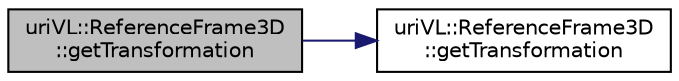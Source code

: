 digraph "uriVL::ReferenceFrame3D::getTransformation"
{
  edge [fontname="Helvetica",fontsize="10",labelfontname="Helvetica",labelfontsize="10"];
  node [fontname="Helvetica",fontsize="10",shape=record];
  rankdir="LR";
  Node1 [label="uriVL::ReferenceFrame3D\l::getTransformation",height=0.2,width=0.4,color="black", fillcolor="grey75", style="filled", fontcolor="black"];
  Node1 -> Node2 [color="midnightblue",fontsize="10",style="solid",fontname="Helvetica"];
  Node2 [label="uriVL::ReferenceFrame3D\l::getTransformation",height=0.2,width=0.4,color="black", fillcolor="white", style="filled",URL="$classuriVL_1_1ReferenceFrame3D.html#a947436512ac6a75ae761418825bd7712",tooltip="Calculates and returns the rigid transformation from this reference frame to the one given by the sho..."];
}
